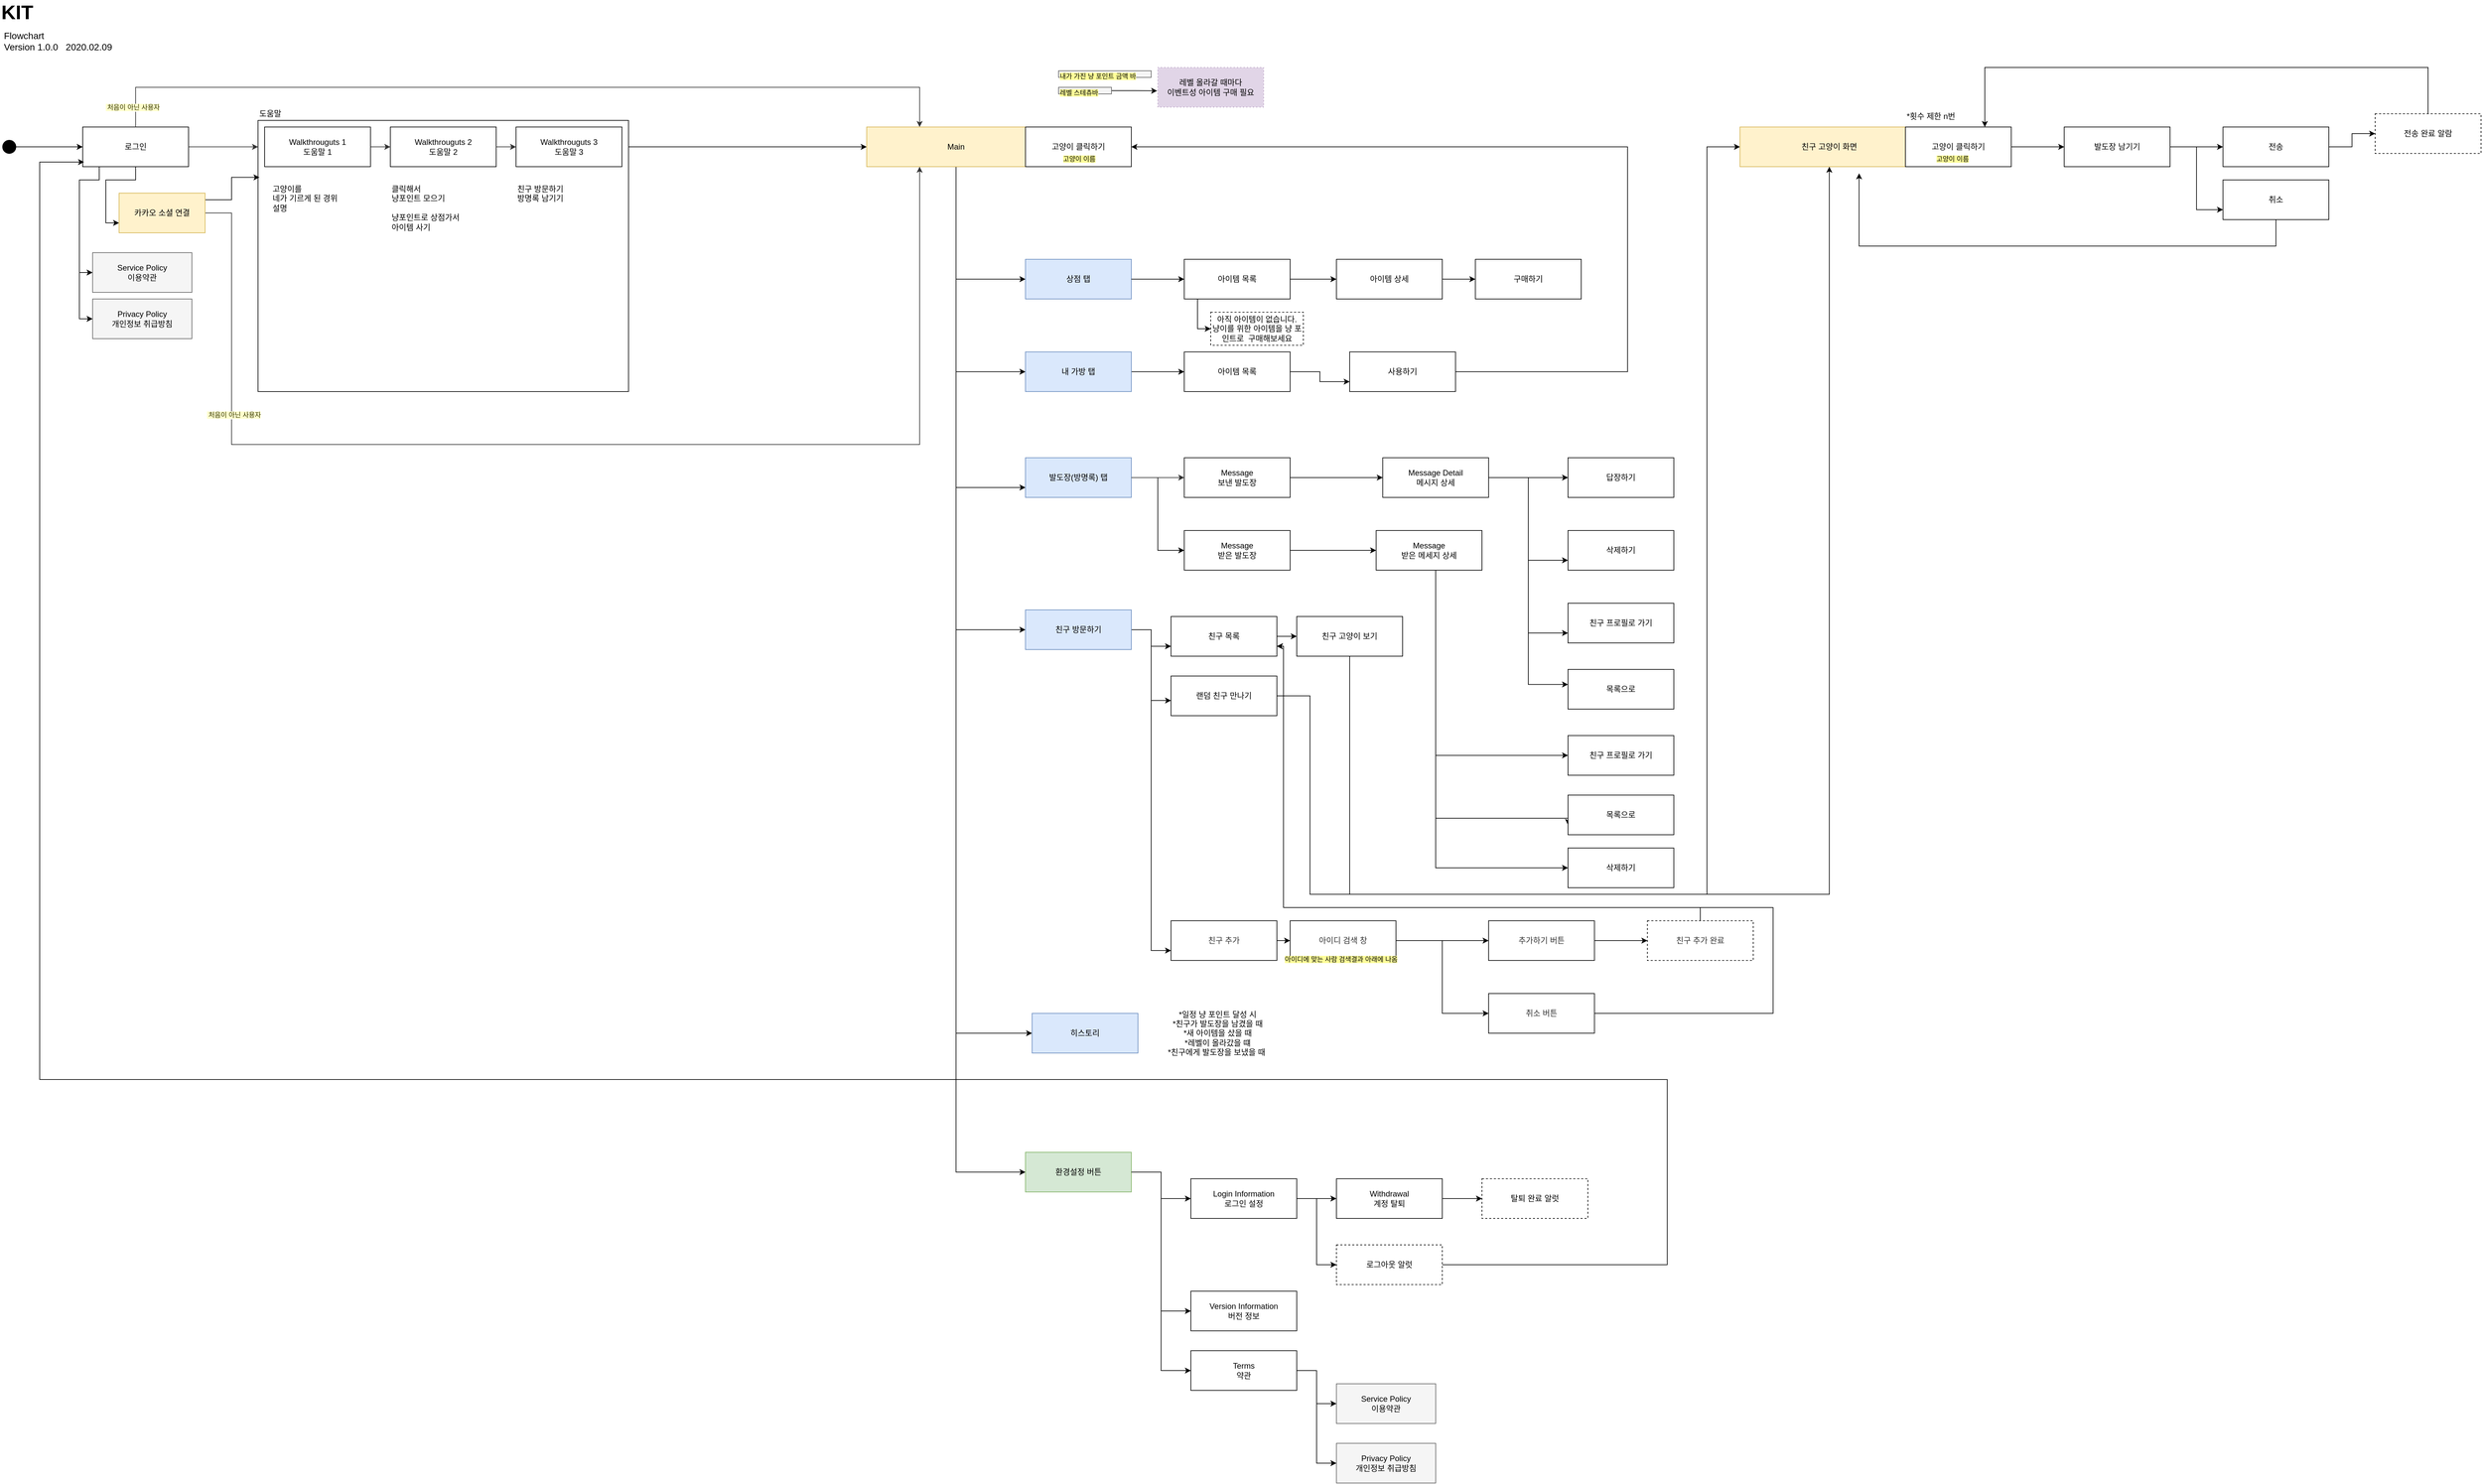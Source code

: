 <mxfile version="12.6.6" type="github"><diagram id="SXzkOs5gYMqnP37Oq58v" name="Page-1"><mxGraphModel dx="1148" dy="740" grid="1" gridSize="10" guides="1" tooltips="1" connect="1" arrows="1" fold="1" page="1" pageScale="1" pageWidth="850" pageHeight="1100" math="0" shadow="0"><root><mxCell id="0"/><mxCell id="1" parent="0"/><mxCell id="44qYZ2oKz9hxCVB-90sh-2" value="&lt;font style=&quot;font-size: 14px&quot;&gt;Flowchart&lt;/font&gt;&lt;div&gt;&lt;font style=&quot;font-size: 14px&quot;&gt;Version 1.0.0 &amp;nbsp;&amp;nbsp;&lt;/font&gt;&lt;span style=&quot;font-size: 14px&quot;&gt;2020.02.09&lt;/span&gt;&lt;/div&gt;" style="text;html=1;strokeColor=none;fillColor=none;align=left;verticalAlign=middle;whiteSpace=wrap;fontSize=12;" parent="1" vertex="1"><mxGeometry x="34" y="60" width="260" height="60" as="geometry"/></mxCell><mxCell id="44qYZ2oKz9hxCVB-90sh-3" value="&lt;div style=&quot;&quot;&gt;&lt;span style=&quot;font-size: 30px&quot;&gt;KIT&lt;/span&gt;&lt;/div&gt;" style="text;html=1;strokeColor=none;fillColor=none;align=left;verticalAlign=middle;whiteSpace=wrap;fontSize=12;fontStyle=1" parent="1" vertex="1"><mxGeometry x="30" y="36" width="250" height="20" as="geometry"/></mxCell><mxCell id="44qYZ2oKz9hxCVB-90sh-20" value="" style="ellipse;whiteSpace=wrap;html=1;fillColor=#000000;fontSize=12;align=center;" parent="1" vertex="1"><mxGeometry x="34" y="240" width="20" height="20" as="geometry"/></mxCell><mxCell id="44qYZ2oKz9hxCVB-90sh-21" style="edgeStyle=orthogonalEdgeStyle;rounded=0;html=1;exitX=1;exitY=0.5;entryX=0;entryY=0.5;startArrow=none;startFill=0;endArrow=classic;endFill=1;jettySize=auto;orthogonalLoop=1;fontColor=#F7F7F7;" parent="1" source="44qYZ2oKz9hxCVB-90sh-20" target="44qYZ2oKz9hxCVB-90sh-22" edge="1"><mxGeometry relative="1" as="geometry"><mxPoint x="140" y="250" as="targetPoint"/></mxGeometry></mxCell><mxCell id="44qYZ2oKz9hxCVB-90sh-167" style="edgeStyle=orthogonalEdgeStyle;rounded=0;orthogonalLoop=1;jettySize=auto;html=1;entryX=0;entryY=0.75;entryDx=0;entryDy=0;" parent="1" source="44qYZ2oKz9hxCVB-90sh-22" target="44qYZ2oKz9hxCVB-90sh-166" edge="1"><mxGeometry relative="1" as="geometry"><Array as="points"><mxPoint x="235" y="300"/><mxPoint x="190" y="300"/></Array></mxGeometry></mxCell><mxCell id="44qYZ2oKz9hxCVB-90sh-168" style="edgeStyle=orthogonalEdgeStyle;rounded=0;orthogonalLoop=1;jettySize=auto;html=1;entryX=0;entryY=0.5;entryDx=0;entryDy=0;" parent="1" source="44qYZ2oKz9hxCVB-90sh-22" target="44qYZ2oKz9hxCVB-90sh-164" edge="1"><mxGeometry relative="1" as="geometry"><Array as="points"><mxPoint x="180" y="300"/><mxPoint x="150" y="300"/><mxPoint x="150" y="440"/></Array></mxGeometry></mxCell><mxCell id="44qYZ2oKz9hxCVB-90sh-169" style="edgeStyle=orthogonalEdgeStyle;rounded=0;orthogonalLoop=1;jettySize=auto;html=1;entryX=0;entryY=0.5;entryDx=0;entryDy=0;" parent="1" source="44qYZ2oKz9hxCVB-90sh-22" target="44qYZ2oKz9hxCVB-90sh-165" edge="1"><mxGeometry relative="1" as="geometry"><Array as="points"><mxPoint x="180" y="300"/><mxPoint x="150" y="300"/><mxPoint x="150" y="510"/></Array></mxGeometry></mxCell><mxCell id="44qYZ2oKz9hxCVB-90sh-22" value="&lt;font color=&quot;#000000&quot;&gt;로그인&lt;/font&gt;" style="rounded=0;whiteSpace=wrap;html=1;shadow=0;strokeColor=#000000;strokeWidth=1;fillColor=#ffffff;fontColor=#F7F7F7;align=center;" parent="1" vertex="1"><mxGeometry x="155" y="220" width="160" height="60" as="geometry"/></mxCell><mxCell id="44qYZ2oKz9hxCVB-90sh-23" value="&lt;font color=&quot;#000000&quot;&gt;도움말&lt;/font&gt;" style="text;html=1;resizable=0;points=[];autosize=1;align=left;verticalAlign=top;spacingTop=-4;fontColor=#F7F7F7;" parent="1" vertex="1"><mxGeometry x="420" y="190" width="50" height="20" as="geometry"/></mxCell><mxCell id="44qYZ2oKz9hxCVB-90sh-24" style="edgeStyle=orthogonalEdgeStyle;rounded=0;jumpStyle=arc;html=1;exitX=1;exitY=0.5;entryX=0;entryY=0.5;startArrow=none;startFill=0;endArrow=classic;endFill=1;jettySize=auto;orthogonalLoop=1;strokeColor=#333333;fontColor=#F7F7F7;" parent="1" source="44qYZ2oKz9hxCVB-90sh-22" edge="1"><mxGeometry relative="1" as="geometry"><mxPoint x="420" y="250" as="targetPoint"/></mxGeometry></mxCell><mxCell id="44qYZ2oKz9hxCVB-90sh-32" style="edgeStyle=orthogonalEdgeStyle;rounded=0;jumpStyle=arc;html=1;exitX=0.5;exitY=0;entryX=0.5;entryY=0;startArrow=none;startFill=0;endArrow=classic;endFill=1;jettySize=auto;orthogonalLoop=1;strokeColor=#333333;fontColor=#F7F7F7;" parent="1" source="44qYZ2oKz9hxCVB-90sh-22" edge="1"><mxGeometry relative="1" as="geometry"><Array as="points"><mxPoint x="235" y="160"/><mxPoint x="1420" y="160"/></Array><mxPoint x="1420" y="220" as="targetPoint"/></mxGeometry></mxCell><mxCell id="44qYZ2oKz9hxCVB-90sh-33" value="&lt;font style=&quot;background-color: rgb(255 , 255 , 204) ; font-size: 10px&quot; color=&quot;#333300&quot;&gt;&amp;nbsp;처음이 아닌 사용자&lt;/font&gt;" style="text;html=1;resizable=0;points=[];align=center;verticalAlign=middle;labelBackgroundColor=#ffffff;fontColor=#F7F7F7;fontSize=10;" parent="44qYZ2oKz9hxCVB-90sh-32" vertex="1" connectable="0"><mxGeometry x="-0.932" y="-2" relative="1" as="geometry"><mxPoint x="-7" y="14.29" as="offset"/></mxGeometry></mxCell><mxCell id="44qYZ2oKz9hxCVB-90sh-176" style="edgeStyle=orthogonalEdgeStyle;rounded=0;orthogonalLoop=1;jettySize=auto;html=1;" parent="1" source="44qYZ2oKz9hxCVB-90sh-36" target="44qYZ2oKz9hxCVB-90sh-43" edge="1"><mxGeometry relative="1" as="geometry"><Array as="points"><mxPoint x="1070" y="250"/><mxPoint x="1070" y="250"/></Array></mxGeometry></mxCell><mxCell id="44qYZ2oKz9hxCVB-90sh-36" value="" style="rounded=0;whiteSpace=wrap;html=1;shadow=0;strokeColor=#000000;strokeWidth=1;fillColor=#ffffff;fontColor=#F7F7F7;align=center;" parent="1" vertex="1"><mxGeometry x="420" y="210" width="560" height="410" as="geometry"/></mxCell><mxCell id="44qYZ2oKz9hxCVB-90sh-37" value="&lt;font color=&quot;#000000&quot;&gt;Walkthrouguts 1&lt;/font&gt;&lt;div&gt;&lt;font color=&quot;#000000&quot;&gt;도움말 1&lt;/font&gt;&lt;/div&gt;" style="rounded=0;whiteSpace=wrap;html=1;shadow=0;strokeColor=#000000;strokeWidth=1;fillColor=#ffffff;fontColor=#F7F7F7;align=center;" parent="1" vertex="1"><mxGeometry x="430" y="220" width="160" height="60" as="geometry"/></mxCell><mxCell id="44qYZ2oKz9hxCVB-90sh-38" value="&lt;font color=&quot;#000000&quot;&gt;Walkthrouguts 2&lt;/font&gt;&lt;div&gt;&lt;font color=&quot;#000000&quot;&gt;도움말 2&lt;/font&gt;&lt;/div&gt;" style="rounded=0;whiteSpace=wrap;html=1;shadow=0;strokeColor=#000000;strokeWidth=1;fillColor=#ffffff;fontColor=#F7F7F7;align=center;" parent="1" vertex="1"><mxGeometry x="620" y="220" width="160" height="60" as="geometry"/></mxCell><mxCell id="44qYZ2oKz9hxCVB-90sh-39" style="edgeStyle=orthogonalEdgeStyle;rounded=0;jumpStyle=arc;html=1;exitX=1;exitY=0.5;entryX=0;entryY=0.5;startArrow=none;startFill=0;endArrow=classic;endFill=1;jettySize=auto;orthogonalLoop=1;strokeColor=#333333;fontColor=#F7F7F7;" parent="1" source="44qYZ2oKz9hxCVB-90sh-37" target="44qYZ2oKz9hxCVB-90sh-38" edge="1"><mxGeometry relative="1" as="geometry"/></mxCell><mxCell id="44qYZ2oKz9hxCVB-90sh-40" value="&lt;font color=&quot;#000000&quot;&gt;Walkthrouguts 3&lt;/font&gt;&lt;div&gt;&lt;font color=&quot;#000000&quot;&gt;도움말 3&lt;/font&gt;&lt;/div&gt;" style="rounded=0;whiteSpace=wrap;html=1;shadow=0;strokeColor=#000000;strokeWidth=1;fillColor=#ffffff;fontColor=#F7F7F7;align=center;" parent="1" vertex="1"><mxGeometry x="810" y="220" width="160" height="60" as="geometry"/></mxCell><mxCell id="44qYZ2oKz9hxCVB-90sh-41" style="edgeStyle=orthogonalEdgeStyle;rounded=0;jumpStyle=arc;html=1;exitX=1;exitY=0.5;entryX=0;entryY=0.5;startArrow=none;startFill=0;endArrow=classic;endFill=1;jettySize=auto;orthogonalLoop=1;strokeColor=#333333;fontColor=#F7F7F7;" parent="1" source="44qYZ2oKz9hxCVB-90sh-38" target="44qYZ2oKz9hxCVB-90sh-40" edge="1"><mxGeometry relative="1" as="geometry"/></mxCell><mxCell id="44qYZ2oKz9hxCVB-90sh-42" style="edgeStyle=orthogonalEdgeStyle;rounded=0;jumpStyle=arc;html=1;exitX=1;exitY=0.5;entryX=0.5;entryY=1;startArrow=none;startFill=0;endArrow=classic;endFill=1;jettySize=auto;orthogonalLoop=1;strokeColor=#333333;fontSize=10;fontColor=#F7F7F7;exitDx=0;exitDy=0;" parent="1" source="44qYZ2oKz9hxCVB-90sh-166" edge="1"><mxGeometry relative="1" as="geometry"><mxPoint x="1420" y="280" as="targetPoint"/><mxPoint x="1230" y="340" as="sourcePoint"/><Array as="points"><mxPoint x="380" y="350"/><mxPoint x="380" y="700"/><mxPoint x="1420" y="700"/></Array></mxGeometry></mxCell><mxCell id="44qYZ2oKz9hxCVB-90sh-115" style="edgeStyle=orthogonalEdgeStyle;rounded=0;orthogonalLoop=1;jettySize=auto;html=1;entryX=0;entryY=0.5;entryDx=0;entryDy=0;" parent="1" source="44qYZ2oKz9hxCVB-90sh-43" target="44qYZ2oKz9hxCVB-90sh-63" edge="1"><mxGeometry relative="1" as="geometry"/></mxCell><mxCell id="44qYZ2oKz9hxCVB-90sh-116" style="edgeStyle=orthogonalEdgeStyle;rounded=0;orthogonalLoop=1;jettySize=auto;html=1;entryX=0;entryY=0.75;entryDx=0;entryDy=0;" parent="1" source="44qYZ2oKz9hxCVB-90sh-43" target="44qYZ2oKz9hxCVB-90sh-48" edge="1"><mxGeometry relative="1" as="geometry"/></mxCell><mxCell id="44qYZ2oKz9hxCVB-90sh-117" style="edgeStyle=orthogonalEdgeStyle;rounded=0;orthogonalLoop=1;jettySize=auto;html=1;entryX=0;entryY=0.5;entryDx=0;entryDy=0;" parent="1" source="44qYZ2oKz9hxCVB-90sh-43" target="44qYZ2oKz9hxCVB-90sh-54" edge="1"><mxGeometry relative="1" as="geometry"/></mxCell><mxCell id="44qYZ2oKz9hxCVB-90sh-155" style="edgeStyle=orthogonalEdgeStyle;rounded=0;orthogonalLoop=1;jettySize=auto;html=1;entryX=0;entryY=0.5;entryDx=0;entryDy=0;" parent="1" source="44qYZ2oKz9hxCVB-90sh-43" target="44qYZ2oKz9hxCVB-90sh-154" edge="1"><mxGeometry relative="1" as="geometry"/></mxCell><mxCell id="44qYZ2oKz9hxCVB-90sh-178" style="edgeStyle=orthogonalEdgeStyle;rounded=0;orthogonalLoop=1;jettySize=auto;html=1;entryX=0;entryY=0.5;entryDx=0;entryDy=0;" parent="1" source="44qYZ2oKz9hxCVB-90sh-43" target="44qYZ2oKz9hxCVB-90sh-177" edge="1"><mxGeometry relative="1" as="geometry"/></mxCell><mxCell id="bkA5Kf3HzJbWhpjNus-c-9" style="edgeStyle=orthogonalEdgeStyle;rounded=0;orthogonalLoop=1;jettySize=auto;html=1;entryX=0;entryY=0.5;entryDx=0;entryDy=0;" parent="1" source="44qYZ2oKz9hxCVB-90sh-43" target="bkA5Kf3HzJbWhpjNus-c-8" edge="1"><mxGeometry relative="1" as="geometry"/></mxCell><mxCell id="44qYZ2oKz9hxCVB-90sh-43" value="&lt;font color=&quot;#000000&quot;&gt;Main&lt;/font&gt;" style="rounded=0;whiteSpace=wrap;html=1;shadow=0;strokeColor=#d6b656;strokeWidth=1;fillColor=#fff2cc;fontColor=#F7F7F7;align=center;" parent="1" vertex="1"><mxGeometry x="1340" y="220" width="270" height="60" as="geometry"/></mxCell><mxCell id="44qYZ2oKz9hxCVB-90sh-45" value="&lt;font color=&quot;#000000&quot;&gt;고양이 클릭하기&lt;/font&gt;" style="rounded=0;whiteSpace=wrap;html=1;shadow=0;strokeWidth=1;align=center;" parent="1" vertex="1"><mxGeometry x="1580" y="220" width="160" height="60" as="geometry"/></mxCell><mxCell id="44qYZ2oKz9hxCVB-90sh-131" style="edgeStyle=orthogonalEdgeStyle;rounded=0;orthogonalLoop=1;jettySize=auto;html=1;entryX=0;entryY=0.5;entryDx=0;entryDy=0;" parent="1" source="44qYZ2oKz9hxCVB-90sh-48" target="44qYZ2oKz9hxCVB-90sh-130" edge="1"><mxGeometry relative="1" as="geometry"/></mxCell><mxCell id="44qYZ2oKz9hxCVB-90sh-48" value="&lt;span style=&quot;color: rgb(0 , 0 , 0)&quot;&gt;발도장(&lt;/span&gt;&lt;font color=&quot;#000000&quot;&gt;방명록) 탭&lt;/font&gt;" style="rounded=0;whiteSpace=wrap;html=1;shadow=0;strokeColor=#6c8ebf;strokeWidth=1;fillColor=#dae8fc;fontColor=#F7F7F7;align=center;" parent="1" vertex="1"><mxGeometry x="1580" y="720" width="160" height="60" as="geometry"/></mxCell><mxCell id="44qYZ2oKz9hxCVB-90sh-49" value="&lt;font color=&quot;#000000&quot;&gt;Message&lt;br&gt;보낸 발도장&lt;br&gt;&lt;/font&gt;" style="rounded=0;whiteSpace=wrap;html=1;shadow=0;strokeColor=#000000;strokeWidth=1;fillColor=#ffffff;fontColor=#F7F7F7;align=center;" parent="1" vertex="1"><mxGeometry x="1820" y="720" width="160" height="60" as="geometry"/></mxCell><mxCell id="44qYZ2oKz9hxCVB-90sh-50" value="" style="edgeStyle=orthogonalEdgeStyle;rounded=0;jumpStyle=arc;html=1;startArrow=none;startFill=0;endArrow=classic;endFill=1;jettySize=auto;orthogonalLoop=1;strokeColor=#000000;fontSize=10;fontColor=#FFFFFF;" parent="1" source="44qYZ2oKz9hxCVB-90sh-49" target="44qYZ2oKz9hxCVB-90sh-53" edge="1"><mxGeometry relative="1" as="geometry"/></mxCell><mxCell id="44qYZ2oKz9hxCVB-90sh-52" style="edgeStyle=orthogonalEdgeStyle;rounded=0;jumpStyle=arc;html=1;exitX=1;exitY=0.5;startArrow=none;startFill=0;endArrow=classic;endFill=1;jettySize=auto;orthogonalLoop=1;strokeColor=#333333;fontSize=10;fontColor=#F7F7F7;" parent="1" source="44qYZ2oKz9hxCVB-90sh-48" target="44qYZ2oKz9hxCVB-90sh-49" edge="1"><mxGeometry relative="1" as="geometry"/></mxCell><mxCell id="44qYZ2oKz9hxCVB-90sh-135" style="edgeStyle=orthogonalEdgeStyle;rounded=0;orthogonalLoop=1;jettySize=auto;html=1;entryX=0;entryY=0.38;entryDx=0;entryDy=0;entryPerimeter=0;" parent="1" source="44qYZ2oKz9hxCVB-90sh-53" target="44qYZ2oKz9hxCVB-90sh-84" edge="1"><mxGeometry relative="1" as="geometry"/></mxCell><mxCell id="44qYZ2oKz9hxCVB-90sh-136" style="edgeStyle=orthogonalEdgeStyle;rounded=0;orthogonalLoop=1;jettySize=auto;html=1;entryX=0;entryY=0.75;entryDx=0;entryDy=0;" parent="1" source="44qYZ2oKz9hxCVB-90sh-53" target="44qYZ2oKz9hxCVB-90sh-78" edge="1"><mxGeometry relative="1" as="geometry"/></mxCell><mxCell id="44qYZ2oKz9hxCVB-90sh-137" style="edgeStyle=orthogonalEdgeStyle;rounded=0;orthogonalLoop=1;jettySize=auto;html=1;entryX=0;entryY=0.75;entryDx=0;entryDy=0;" parent="1" source="44qYZ2oKz9hxCVB-90sh-53" target="44qYZ2oKz9hxCVB-90sh-81" edge="1"><mxGeometry relative="1" as="geometry"/></mxCell><mxCell id="44qYZ2oKz9hxCVB-90sh-53" value="&lt;font color=&quot;#000000&quot;&gt;Message Detail&lt;/font&gt;&lt;div&gt;&lt;font color=&quot;#000000&quot;&gt;메시지 상세&lt;/font&gt;&lt;/div&gt;" style="rounded=0;whiteSpace=wrap;html=1;shadow=0;strokeColor=#000000;strokeWidth=1;fillColor=#ffffff;fontColor=#F7F7F7;align=center;" parent="1" vertex="1"><mxGeometry x="2120" y="720" width="160" height="60" as="geometry"/></mxCell><mxCell id="44qYZ2oKz9hxCVB-90sh-54" value="&lt;font color=&quot;#000000&quot;&gt;환경설정 버튼&lt;/font&gt;" style="rounded=0;whiteSpace=wrap;html=1;shadow=0;strokeColor=#82b366;strokeWidth=1;fillColor=#d5e8d4;align=center;" parent="1" vertex="1"><mxGeometry x="1580" y="1770" width="160" height="60" as="geometry"/></mxCell><mxCell id="44qYZ2oKz9hxCVB-90sh-60" value="&lt;font color=&quot;#000000&quot;&gt;&lt;span style=&quot;background-color: rgb(255 , 255 , 153)&quot;&gt;내가 가진 냥 포인트 금액 바&lt;/span&gt;&lt;/font&gt;" style="text;html=1;resizable=0;points=[];autosize=1;align=left;verticalAlign=top;spacingTop=-4;fontSize=10;fillColor=#f5f5f5;strokeColor=#666666;fontColor=#333333;" parent="1" vertex="1"><mxGeometry x="1630" y="135" width="140" height="10" as="geometry"/></mxCell><mxCell id="44qYZ2oKz9hxCVB-90sh-63" value="&lt;font color=&quot;#000000&quot;&gt;상점 탭&lt;/font&gt;" style="rounded=0;whiteSpace=wrap;html=1;shadow=0;strokeColor=#6c8ebf;strokeWidth=1;fillColor=#dae8fc;fontColor=#F7F7F7;align=center;" parent="1" vertex="1"><mxGeometry x="1580" y="420" width="160" height="60" as="geometry"/></mxCell><mxCell id="44qYZ2oKz9hxCVB-90sh-64" value="&lt;font color=&quot;#000000&quot;&gt;아이템 목록&lt;/font&gt;" style="rounded=0;whiteSpace=wrap;html=1;shadow=0;strokeColor=#000000;strokeWidth=1;fillColor=#ffffff;fontColor=#F7F7F7;align=center;" parent="1" vertex="1"><mxGeometry x="1820" y="420" width="160" height="60" as="geometry"/></mxCell><mxCell id="44qYZ2oKz9hxCVB-90sh-65" style="edgeStyle=orthogonalEdgeStyle;rounded=0;jumpStyle=arc;html=1;exitX=1;exitY=0.5;entryX=0;entryY=0.5;startArrow=none;startFill=0;endArrow=classic;endFill=1;jettySize=auto;orthogonalLoop=1;strokeColor=#000000;fontSize=10;fontColor=#FFFFFF;" parent="1" source="44qYZ2oKz9hxCVB-90sh-63" target="44qYZ2oKz9hxCVB-90sh-64" edge="1"><mxGeometry relative="1" as="geometry"/></mxCell><mxCell id="44qYZ2oKz9hxCVB-90sh-66" value="&lt;font color=&quot;#000000&quot;&gt;아직 아이템이 없습니다.&lt;br&gt;냥이를 위한 아이템을 냥 포인트로&amp;nbsp; 구매해보세요&lt;br&gt;&lt;/font&gt;" style="rounded=0;whiteSpace=wrap;html=1;shadow=0;strokeColor=#000000;strokeWidth=1;fillColor=#ffffff;fontColor=#F7F7F7;align=center;dashed=1;" parent="1" vertex="1"><mxGeometry x="1860" y="500" width="140" height="50" as="geometry"/></mxCell><mxCell id="44qYZ2oKz9hxCVB-90sh-67" style="edgeStyle=orthogonalEdgeStyle;rounded=0;jumpStyle=arc;html=1;entryX=0;entryY=0.5;startArrow=none;startFill=0;endArrow=classic;endFill=1;jettySize=auto;orthogonalLoop=1;strokeColor=#000000;fontSize=10;fontColor=#FFFFFF;" parent="1" target="44qYZ2oKz9hxCVB-90sh-66" edge="1"><mxGeometry relative="1" as="geometry"><mxPoint x="1840" y="480" as="sourcePoint"/><Array as="points"><mxPoint x="1840" y="480"/><mxPoint x="1840" y="525"/></Array></mxGeometry></mxCell><mxCell id="44qYZ2oKz9hxCVB-90sh-149" style="edgeStyle=orthogonalEdgeStyle;rounded=0;orthogonalLoop=1;jettySize=auto;html=1;entryX=0;entryY=0.5;entryDx=0;entryDy=0;" parent="1" source="44qYZ2oKz9hxCVB-90sh-70" target="44qYZ2oKz9hxCVB-90sh-148" edge="1"><mxGeometry relative="1" as="geometry"/></mxCell><mxCell id="44qYZ2oKz9hxCVB-90sh-70" value="&lt;font color=&quot;#000000&quot;&gt;아이템 상세&lt;/font&gt;" style="rounded=0;whiteSpace=wrap;html=1;shadow=0;strokeColor=#000000;strokeWidth=1;fillColor=#ffffff;fontColor=#F7F7F7;align=center;" parent="1" vertex="1"><mxGeometry x="2050" y="420" width="160" height="60" as="geometry"/></mxCell><mxCell id="44qYZ2oKz9hxCVB-90sh-71" style="edgeStyle=orthogonalEdgeStyle;rounded=0;jumpStyle=arc;html=1;exitX=1;exitY=0.5;entryX=0;entryY=0.5;startArrow=none;startFill=0;endArrow=classic;endFill=1;jettySize=auto;orthogonalLoop=1;strokeColor=#000000;fontSize=10;fontColor=#FFFFFF;" parent="1" source="44qYZ2oKz9hxCVB-90sh-64" target="44qYZ2oKz9hxCVB-90sh-70" edge="1"><mxGeometry relative="1" as="geometry"/></mxCell><mxCell id="44qYZ2oKz9hxCVB-90sh-74" value="&lt;font color=&quot;#000000&quot;&gt;답장하기&lt;/font&gt;" style="rounded=0;whiteSpace=wrap;html=1;shadow=0;strokeColor=#000000;strokeWidth=1;fillColor=#ffffff;fontColor=#F7F7F7;align=center;" parent="1" vertex="1"><mxGeometry x="2400" y="720" width="160" height="60" as="geometry"/></mxCell><mxCell id="44qYZ2oKz9hxCVB-90sh-75" style="edgeStyle=orthogonalEdgeStyle;rounded=0;jumpStyle=arc;html=1;exitX=1;exitY=0.5;entryX=0;entryY=0.5;startArrow=none;startFill=0;endArrow=classic;endFill=1;jettySize=auto;orthogonalLoop=1;strokeColor=#000000;fontSize=10;fontColor=#FFFFFF;" parent="1" source="44qYZ2oKz9hxCVB-90sh-53" target="44qYZ2oKz9hxCVB-90sh-74" edge="1"><mxGeometry relative="1" as="geometry"/></mxCell><mxCell id="44qYZ2oKz9hxCVB-90sh-78" value="&lt;font color=&quot;#000000&quot;&gt;삭제하기&lt;/font&gt;" style="rounded=0;whiteSpace=wrap;html=1;shadow=0;strokeColor=#000000;strokeWidth=1;fillColor=#ffffff;fontColor=#F7F7F7;align=center;" parent="1" vertex="1"><mxGeometry x="2400" y="830" width="160" height="60" as="geometry"/></mxCell><mxCell id="44qYZ2oKz9hxCVB-90sh-81" value="&lt;font color=&quot;#000000&quot;&gt;친구 프로필로 가기&lt;/font&gt;" style="rounded=0;whiteSpace=wrap;html=1;shadow=0;strokeColor=#000000;strokeWidth=1;fillColor=#ffffff;fontColor=#F7F7F7;align=center;" parent="1" vertex="1"><mxGeometry x="2400" y="940" width="160" height="60" as="geometry"/></mxCell><mxCell id="44qYZ2oKz9hxCVB-90sh-84" value="&lt;font color=&quot;#000000&quot;&gt;목록으로&lt;/font&gt;" style="rounded=0;whiteSpace=wrap;html=1;shadow=0;strokeColor=#000000;strokeWidth=1;fillColor=#ffffff;fontColor=#F7F7F7;align=center;" parent="1" vertex="1"><mxGeometry x="2400" y="1040" width="160" height="60" as="geometry"/></mxCell><mxCell id="44qYZ2oKz9hxCVB-90sh-91" value="&lt;font color=&quot;#000000&quot;&gt;Login Information&lt;br&gt;로그인 설정&lt;/font&gt;&lt;br&gt;" style="rounded=0;whiteSpace=wrap;html=1;shadow=0;strokeColor=#000000;strokeWidth=1;fillColor=#ffffff;fontColor=#F7F7F7;align=center;" parent="1" vertex="1"><mxGeometry x="1830" y="1810" width="160" height="60" as="geometry"/></mxCell><mxCell id="44qYZ2oKz9hxCVB-90sh-92" style="edgeStyle=orthogonalEdgeStyle;rounded=0;jumpStyle=arc;html=1;exitX=1;exitY=0.5;entryX=0;entryY=0.5;startArrow=none;startFill=0;endArrow=classic;endFill=1;jettySize=auto;orthogonalLoop=1;strokeColor=#000000;fontSize=10;fontColor=#FFFFFF;" parent="1" source="44qYZ2oKz9hxCVB-90sh-54" target="44qYZ2oKz9hxCVB-90sh-91" edge="1"><mxGeometry relative="1" as="geometry"/></mxCell><mxCell id="44qYZ2oKz9hxCVB-90sh-93" value="&lt;font color=&quot;#000000&quot;&gt;Withdrawal&lt;br&gt;계정 탈퇴&lt;/font&gt;&lt;br&gt;" style="rounded=0;whiteSpace=wrap;html=1;shadow=0;strokeColor=#000000;strokeWidth=1;fillColor=#ffffff;fontColor=#F7F7F7;align=center;" parent="1" vertex="1"><mxGeometry x="2050" y="1810" width="160" height="60" as="geometry"/></mxCell><mxCell id="44qYZ2oKz9hxCVB-90sh-94" value="" style="edgeStyle=orthogonalEdgeStyle;rounded=0;jumpStyle=arc;html=1;startArrow=none;startFill=0;endArrow=classic;endFill=1;jettySize=auto;orthogonalLoop=1;strokeColor=#000000;fontSize=10;fontColor=#FFFFFF;" parent="1" source="44qYZ2oKz9hxCVB-90sh-93" target="44qYZ2oKz9hxCVB-90sh-96" edge="1"><mxGeometry relative="1" as="geometry"/></mxCell><mxCell id="44qYZ2oKz9hxCVB-90sh-95" style="edgeStyle=orthogonalEdgeStyle;rounded=0;jumpStyle=arc;html=1;exitX=1;exitY=0.5;entryX=0;entryY=0.5;startArrow=none;startFill=0;endArrow=classic;endFill=1;jettySize=auto;orthogonalLoop=1;strokeColor=#000000;fontSize=10;fontColor=#FFFFFF;" parent="1" source="44qYZ2oKz9hxCVB-90sh-91" target="44qYZ2oKz9hxCVB-90sh-93" edge="1"><mxGeometry relative="1" as="geometry"/></mxCell><mxCell id="44qYZ2oKz9hxCVB-90sh-96" value="&lt;font color=&quot;#000000&quot;&gt;탈퇴 완료 알럿&lt;/font&gt;&lt;br&gt;" style="rounded=0;whiteSpace=wrap;html=1;shadow=0;strokeColor=#000000;strokeWidth=1;fillColor=#ffffff;fontColor=#F7F7F7;align=center;dashed=1;" parent="1" vertex="1"><mxGeometry x="2270" y="1810" width="160" height="60" as="geometry"/></mxCell><mxCell id="44qYZ2oKz9hxCVB-90sh-119" style="edgeStyle=orthogonalEdgeStyle;rounded=0;orthogonalLoop=1;jettySize=auto;html=1;entryX=0.013;entryY=0.883;entryDx=0;entryDy=0;entryPerimeter=0;" parent="1" source="44qYZ2oKz9hxCVB-90sh-97" target="44qYZ2oKz9hxCVB-90sh-22" edge="1"><mxGeometry relative="1" as="geometry"><Array as="points"><mxPoint x="2550" y="1940"/><mxPoint x="2550" y="1660"/><mxPoint x="90" y="1660"/><mxPoint x="90" y="273"/></Array></mxGeometry></mxCell><mxCell id="44qYZ2oKz9hxCVB-90sh-97" value="&lt;font color=&quot;#000000&quot;&gt;로그아웃 알럿&lt;/font&gt;&lt;br&gt;" style="rounded=0;whiteSpace=wrap;html=1;shadow=0;strokeColor=#000000;strokeWidth=1;fillColor=#ffffff;fontColor=#F7F7F7;align=center;dashed=1;" parent="1" vertex="1"><mxGeometry x="2050" y="1910" width="160" height="60" as="geometry"/></mxCell><mxCell id="44qYZ2oKz9hxCVB-90sh-98" style="edgeStyle=orthogonalEdgeStyle;rounded=0;jumpStyle=arc;html=1;exitX=1;exitY=0.5;entryX=0;entryY=0.5;startArrow=none;startFill=0;endArrow=classic;endFill=1;jettySize=auto;orthogonalLoop=1;strokeColor=#000000;fontSize=10;fontColor=#FFFFFF;" parent="1" source="44qYZ2oKz9hxCVB-90sh-91" target="44qYZ2oKz9hxCVB-90sh-97" edge="1"><mxGeometry relative="1" as="geometry"/></mxCell><mxCell id="44qYZ2oKz9hxCVB-90sh-103" value="&lt;font color=&quot;#000000&quot;&gt;Version Information&lt;br&gt;버전 정보&lt;br&gt;&lt;/font&gt;" style="rounded=0;whiteSpace=wrap;html=1;shadow=0;strokeColor=#000000;strokeWidth=1;fillColor=#ffffff;fontColor=#F7F7F7;align=center;" parent="1" vertex="1"><mxGeometry x="1830" y="1980" width="160" height="60" as="geometry"/></mxCell><mxCell id="44qYZ2oKz9hxCVB-90sh-104" value="&lt;font color=&quot;#000000&quot;&gt;Terms&lt;br&gt;약관&lt;br&gt;&lt;/font&gt;" style="rounded=0;whiteSpace=wrap;html=1;shadow=0;strokeColor=#000000;strokeWidth=1;fillColor=#ffffff;fontColor=#F7F7F7;align=center;" parent="1" vertex="1"><mxGeometry x="1830" y="2070" width="160" height="60" as="geometry"/></mxCell><mxCell id="44qYZ2oKz9hxCVB-90sh-105" value="&lt;font color=&quot;#000000&quot;&gt;Service Policy&lt;/font&gt;&lt;div&gt;&lt;font color=&quot;#000000&quot;&gt;이용약관&lt;/font&gt;&lt;/div&gt;" style="rounded=0;whiteSpace=wrap;html=1;shadow=0;strokeColor=#666666;strokeWidth=1;fillColor=#f5f5f5;fontColor=#F7F7F7;align=center;" parent="1" vertex="1"><mxGeometry x="2050" y="2120" width="150" height="60" as="geometry"/></mxCell><mxCell id="44qYZ2oKz9hxCVB-90sh-106" value="&lt;font color=&quot;#000000&quot;&gt;Privacy Policy&lt;/font&gt;&lt;div&gt;&lt;font color=&quot;#000000&quot;&gt;개인정보 취급방침&lt;/font&gt;&lt;/div&gt;" style="rounded=0;whiteSpace=wrap;html=1;shadow=0;strokeColor=#666666;strokeWidth=1;fillColor=#f5f5f5;fontColor=#F7F7F7;align=center;" parent="1" vertex="1"><mxGeometry x="2050" y="2210" width="150" height="60" as="geometry"/></mxCell><mxCell id="44qYZ2oKz9hxCVB-90sh-107" style="edgeStyle=orthogonalEdgeStyle;rounded=0;jumpStyle=arc;html=1;exitX=1;exitY=0.5;entryX=0;entryY=0.5;startArrow=none;startFill=0;endArrow=classic;endFill=1;jettySize=auto;orthogonalLoop=1;strokeColor=#000000;fontSize=10;fontColor=#FFFFFF;" parent="1" source="44qYZ2oKz9hxCVB-90sh-104" target="44qYZ2oKz9hxCVB-90sh-105" edge="1"><mxGeometry relative="1" as="geometry"/></mxCell><mxCell id="44qYZ2oKz9hxCVB-90sh-108" style="edgeStyle=orthogonalEdgeStyle;rounded=0;jumpStyle=arc;html=1;exitX=1;exitY=0.5;entryX=0;entryY=0.5;startArrow=none;startFill=0;endArrow=classic;endFill=1;jettySize=auto;orthogonalLoop=1;strokeColor=#000000;fontSize=10;fontColor=#FFFFFF;" parent="1" source="44qYZ2oKz9hxCVB-90sh-104" target="44qYZ2oKz9hxCVB-90sh-106" edge="1"><mxGeometry relative="1" as="geometry"/></mxCell><mxCell id="44qYZ2oKz9hxCVB-90sh-111" style="edgeStyle=orthogonalEdgeStyle;rounded=0;jumpStyle=arc;html=1;exitX=1;exitY=0.5;entryX=0;entryY=0.5;startArrow=none;startFill=0;endArrow=classic;endFill=1;jettySize=auto;orthogonalLoop=1;strokeColor=#000000;fontSize=10;fontColor=#FFFFFF;" parent="1" source="44qYZ2oKz9hxCVB-90sh-54" target="44qYZ2oKz9hxCVB-90sh-103" edge="1"><mxGeometry relative="1" as="geometry"/></mxCell><mxCell id="44qYZ2oKz9hxCVB-90sh-112" style="edgeStyle=orthogonalEdgeStyle;rounded=0;jumpStyle=arc;html=1;exitX=1;exitY=0.5;entryX=0;entryY=0.5;startArrow=none;startFill=0;endArrow=classic;endFill=1;jettySize=auto;orthogonalLoop=1;strokeColor=#000000;fontSize=10;fontColor=#FFFFFF;" parent="1" source="44qYZ2oKz9hxCVB-90sh-54" target="44qYZ2oKz9hxCVB-90sh-104" edge="1"><mxGeometry relative="1" as="geometry"/></mxCell><mxCell id="44qYZ2oKz9hxCVB-90sh-153" style="edgeStyle=orthogonalEdgeStyle;rounded=0;orthogonalLoop=1;jettySize=auto;html=1;entryX=-0.006;entryY=0.589;entryDx=0;entryDy=0;entryPerimeter=0;" parent="1" source="44qYZ2oKz9hxCVB-90sh-127" target="44qYZ2oKz9hxCVB-90sh-152" edge="1"><mxGeometry relative="1" as="geometry"/></mxCell><mxCell id="44qYZ2oKz9hxCVB-90sh-127" value="&lt;font color=&quot;#000000&quot; style=&quot;background-color: rgb(255 , 255 , 153)&quot;&gt;레벨 스테츄바&lt;/font&gt;" style="text;html=1;resizable=0;points=[];autosize=1;align=left;verticalAlign=top;spacingTop=-4;fontSize=10;fillColor=#f5f5f5;strokeColor=#666666;fontColor=#333333;" parent="1" vertex="1"><mxGeometry x="1630" y="160" width="80" height="10" as="geometry"/></mxCell><mxCell id="44qYZ2oKz9hxCVB-90sh-129" value="&lt;font color=&quot;#000000&quot; style=&quot;background-color: rgb(255 , 255 , 153)&quot;&gt;고양이 이름&lt;/font&gt;" style="text;html=1;resizable=0;points=[];autosize=1;align=left;verticalAlign=top;spacingTop=-4;fontSize=10;fontColor=#FFFFFF;" parent="1" vertex="1"><mxGeometry x="1635" y="260" width="70" height="10" as="geometry"/></mxCell><mxCell id="44qYZ2oKz9hxCVB-90sh-134" style="edgeStyle=orthogonalEdgeStyle;rounded=0;orthogonalLoop=1;jettySize=auto;html=1;entryX=0;entryY=0.5;entryDx=0;entryDy=0;" parent="1" source="44qYZ2oKz9hxCVB-90sh-130" target="44qYZ2oKz9hxCVB-90sh-133" edge="1"><mxGeometry relative="1" as="geometry"/></mxCell><mxCell id="44qYZ2oKz9hxCVB-90sh-130" value="&lt;font color=&quot;#000000&quot;&gt;Message&lt;br&gt;받은&amp;nbsp;&lt;/font&gt;&lt;span style=&quot;color: rgb(0 , 0 , 0)&quot;&gt;발도장&lt;/span&gt;&lt;font color=&quot;#000000&quot;&gt;&lt;br&gt;&lt;/font&gt;" style="rounded=0;whiteSpace=wrap;html=1;shadow=0;strokeColor=#000000;strokeWidth=1;fillColor=#ffffff;fontColor=#F7F7F7;align=center;" parent="1" vertex="1"><mxGeometry x="1820" y="830" width="160" height="60" as="geometry"/></mxCell><mxCell id="44qYZ2oKz9hxCVB-90sh-144" style="edgeStyle=orthogonalEdgeStyle;rounded=0;orthogonalLoop=1;jettySize=auto;html=1;entryX=0;entryY=0.75;entryDx=0;entryDy=0;" parent="1" source="44qYZ2oKz9hxCVB-90sh-133" target="44qYZ2oKz9hxCVB-90sh-141" edge="1"><mxGeometry relative="1" as="geometry"><Array as="points"><mxPoint x="2200" y="1265"/></Array></mxGeometry></mxCell><mxCell id="44qYZ2oKz9hxCVB-90sh-146" style="edgeStyle=orthogonalEdgeStyle;rounded=0;orthogonalLoop=1;jettySize=auto;html=1;entryX=0;entryY=0.5;entryDx=0;entryDy=0;" parent="1" source="44qYZ2oKz9hxCVB-90sh-133" target="44qYZ2oKz9hxCVB-90sh-139" edge="1"><mxGeometry relative="1" as="geometry"><Array as="points"><mxPoint x="2200" y="1340"/></Array></mxGeometry></mxCell><mxCell id="44qYZ2oKz9hxCVB-90sh-147" style="edgeStyle=orthogonalEdgeStyle;rounded=0;orthogonalLoop=1;jettySize=auto;html=1;entryX=0;entryY=0.5;entryDx=0;entryDy=0;" parent="1" source="44qYZ2oKz9hxCVB-90sh-133" target="44qYZ2oKz9hxCVB-90sh-145" edge="1"><mxGeometry relative="1" as="geometry"><Array as="points"><mxPoint x="2200" y="1170"/></Array></mxGeometry></mxCell><mxCell id="44qYZ2oKz9hxCVB-90sh-133" value="&lt;font color=&quot;#000000&quot;&gt;Message&lt;br&gt;받은 메세지 상세&lt;br&gt;&lt;/font&gt;" style="rounded=0;whiteSpace=wrap;html=1;shadow=0;strokeColor=#000000;strokeWidth=1;fillColor=#ffffff;fontColor=#F7F7F7;align=center;" parent="1" vertex="1"><mxGeometry x="2110" y="830" width="160" height="60" as="geometry"/></mxCell><mxCell id="44qYZ2oKz9hxCVB-90sh-139" value="&lt;font color=&quot;#000000&quot;&gt;삭제하기&lt;/font&gt;" style="rounded=0;whiteSpace=wrap;html=1;shadow=0;strokeColor=#000000;strokeWidth=1;fillColor=#ffffff;fontColor=#F7F7F7;align=center;" parent="1" vertex="1"><mxGeometry x="2400" y="1310" width="160" height="60" as="geometry"/></mxCell><mxCell id="44qYZ2oKz9hxCVB-90sh-141" value="&lt;font color=&quot;#000000&quot;&gt;목록으로&lt;/font&gt;" style="rounded=0;whiteSpace=wrap;html=1;shadow=0;strokeColor=#000000;strokeWidth=1;fillColor=#ffffff;fontColor=#F7F7F7;align=center;" parent="1" vertex="1"><mxGeometry x="2400" y="1230" width="160" height="60" as="geometry"/></mxCell><mxCell id="44qYZ2oKz9hxCVB-90sh-145" value="&lt;font color=&quot;#000000&quot;&gt;친구 프로필로 가기&lt;/font&gt;" style="rounded=0;whiteSpace=wrap;html=1;shadow=0;strokeColor=#000000;strokeWidth=1;fillColor=#ffffff;fontColor=#F7F7F7;align=center;" parent="1" vertex="1"><mxGeometry x="2400" y="1140" width="160" height="60" as="geometry"/></mxCell><mxCell id="44qYZ2oKz9hxCVB-90sh-148" value="&lt;font color=&quot;#000000&quot;&gt;구매하기&lt;/font&gt;" style="rounded=0;whiteSpace=wrap;html=1;shadow=0;strokeColor=#000000;strokeWidth=1;fillColor=#ffffff;fontColor=#F7F7F7;align=center;" parent="1" vertex="1"><mxGeometry x="2260" y="420" width="160" height="60" as="geometry"/></mxCell><mxCell id="44qYZ2oKz9hxCVB-90sh-152" value="&lt;font color=&quot;#000000&quot;&gt;레벨 올라갈 때마다&lt;br&gt;이벤트성 아이템 구매 필요&lt;br&gt;&lt;/font&gt;" style="rounded=0;whiteSpace=wrap;html=1;shadow=0;strokeWidth=1;align=center;dashed=1;glass=0;dashPattern=1 4;fillColor=#e1d5e7;strokeColor=#9673a6;" parent="1" vertex="1"><mxGeometry x="1780" y="130" width="160" height="60" as="geometry"/></mxCell><mxCell id="44qYZ2oKz9hxCVB-90sh-157" style="edgeStyle=orthogonalEdgeStyle;rounded=0;orthogonalLoop=1;jettySize=auto;html=1;entryX=0;entryY=0.5;entryDx=0;entryDy=0;" parent="1" source="44qYZ2oKz9hxCVB-90sh-154" target="44qYZ2oKz9hxCVB-90sh-156" edge="1"><mxGeometry relative="1" as="geometry"/></mxCell><mxCell id="44qYZ2oKz9hxCVB-90sh-154" value="&lt;font color=&quot;#000000&quot;&gt;내 가방 탭&lt;/font&gt;" style="rounded=0;whiteSpace=wrap;html=1;shadow=0;strokeColor=#6c8ebf;strokeWidth=1;fillColor=#dae8fc;fontColor=#F7F7F7;align=center;" parent="1" vertex="1"><mxGeometry x="1580" y="560" width="160" height="60" as="geometry"/></mxCell><mxCell id="44qYZ2oKz9hxCVB-90sh-159" style="edgeStyle=orthogonalEdgeStyle;rounded=0;orthogonalLoop=1;jettySize=auto;html=1;entryX=0;entryY=0.75;entryDx=0;entryDy=0;" parent="1" source="44qYZ2oKz9hxCVB-90sh-156" target="44qYZ2oKz9hxCVB-90sh-158" edge="1"><mxGeometry relative="1" as="geometry"/></mxCell><mxCell id="44qYZ2oKz9hxCVB-90sh-156" value="&lt;font color=&quot;#000000&quot;&gt;아이템 목록&lt;/font&gt;" style="rounded=0;whiteSpace=wrap;html=1;shadow=0;strokeColor=#000000;strokeWidth=1;fillColor=#ffffff;fontColor=#F7F7F7;align=center;" parent="1" vertex="1"><mxGeometry x="1820" y="560" width="160" height="60" as="geometry"/></mxCell><mxCell id="44qYZ2oKz9hxCVB-90sh-191" style="edgeStyle=orthogonalEdgeStyle;rounded=0;orthogonalLoop=1;jettySize=auto;html=1;entryX=1;entryY=0.5;entryDx=0;entryDy=0;" parent="1" source="44qYZ2oKz9hxCVB-90sh-158" target="44qYZ2oKz9hxCVB-90sh-45" edge="1"><mxGeometry relative="1" as="geometry"><Array as="points"><mxPoint x="2490" y="590"/><mxPoint x="2490" y="250"/></Array></mxGeometry></mxCell><mxCell id="44qYZ2oKz9hxCVB-90sh-158" value="&lt;font color=&quot;#000000&quot;&gt;사용하기&lt;/font&gt;" style="rounded=0;whiteSpace=wrap;html=1;shadow=0;strokeColor=#000000;strokeWidth=1;fillColor=#ffffff;fontColor=#F7F7F7;align=center;" parent="1" vertex="1"><mxGeometry x="2070" y="560" width="160" height="60" as="geometry"/></mxCell><mxCell id="44qYZ2oKz9hxCVB-90sh-164" value="&lt;font color=&quot;#000000&quot;&gt;Service Policy&lt;/font&gt;&lt;div&gt;&lt;font color=&quot;#000000&quot;&gt;이용약관&lt;/font&gt;&lt;/div&gt;" style="rounded=0;whiteSpace=wrap;html=1;shadow=0;strokeColor=#666666;strokeWidth=1;fillColor=#f5f5f5;fontColor=#F7F7F7;align=center;" parent="1" vertex="1"><mxGeometry x="170" y="410" width="150" height="60" as="geometry"/></mxCell><mxCell id="44qYZ2oKz9hxCVB-90sh-165" value="&lt;font color=&quot;#000000&quot;&gt;Privacy Policy&lt;/font&gt;&lt;div&gt;&lt;font color=&quot;#000000&quot;&gt;개인정보 취급방침&lt;/font&gt;&lt;/div&gt;" style="rounded=0;whiteSpace=wrap;html=1;shadow=0;strokeColor=#666666;strokeWidth=1;fillColor=#f5f5f5;fontColor=#F7F7F7;align=center;" parent="1" vertex="1"><mxGeometry x="170" y="480" width="150" height="60" as="geometry"/></mxCell><mxCell id="44qYZ2oKz9hxCVB-90sh-174" style="edgeStyle=orthogonalEdgeStyle;rounded=0;orthogonalLoop=1;jettySize=auto;html=1;entryX=0.004;entryY=0.21;entryDx=0;entryDy=0;entryPerimeter=0;" parent="1" source="44qYZ2oKz9hxCVB-90sh-166" target="44qYZ2oKz9hxCVB-90sh-36" edge="1"><mxGeometry relative="1" as="geometry"><Array as="points"><mxPoint x="380" y="330"/><mxPoint x="380" y="296"/></Array></mxGeometry></mxCell><mxCell id="44qYZ2oKz9hxCVB-90sh-166" value="&lt;font color=&quot;#000000&quot;&gt;카카오 소셜 연결&lt;/font&gt;" style="rounded=0;whiteSpace=wrap;html=1;shadow=0;strokeColor=#d6b656;strokeWidth=1;fillColor=#fff2cc;fontColor=#F7F7F7;align=center;" parent="1" vertex="1"><mxGeometry x="210" y="320" width="130" height="60" as="geometry"/></mxCell><mxCell id="44qYZ2oKz9hxCVB-90sh-173" value="&lt;font style=&quot;background-color: rgb(255 , 255 , 204) ; font-size: 10px&quot; color=&quot;#333300&quot;&gt;&amp;nbsp;처음이 아닌 사용자&lt;/font&gt;" style="text;html=1;resizable=0;points=[];align=center;verticalAlign=middle;labelBackgroundColor=#ffffff;fontColor=#F7F7F7;fontSize=10;" parent="1" vertex="1" connectable="0"><mxGeometry x="390" y="640.004" as="geometry"><mxPoint x="-7" y="14.29" as="offset"/></mxGeometry></mxCell><mxCell id="44qYZ2oKz9hxCVB-90sh-182" style="edgeStyle=orthogonalEdgeStyle;rounded=0;orthogonalLoop=1;jettySize=auto;html=1;entryX=0;entryY=0.75;entryDx=0;entryDy=0;" parent="1" source="44qYZ2oKz9hxCVB-90sh-177" target="44qYZ2oKz9hxCVB-90sh-179" edge="1"><mxGeometry relative="1" as="geometry"/></mxCell><mxCell id="44qYZ2oKz9hxCVB-90sh-183" style="edgeStyle=orthogonalEdgeStyle;rounded=0;orthogonalLoop=1;jettySize=auto;html=1;entryX=0;entryY=0.617;entryDx=0;entryDy=0;entryPerimeter=0;" parent="1" source="44qYZ2oKz9hxCVB-90sh-177" target="44qYZ2oKz9hxCVB-90sh-180" edge="1"><mxGeometry relative="1" as="geometry"/></mxCell><mxCell id="44qYZ2oKz9hxCVB-90sh-184" style="edgeStyle=orthogonalEdgeStyle;rounded=0;orthogonalLoop=1;jettySize=auto;html=1;entryX=0;entryY=0.75;entryDx=0;entryDy=0;" parent="1" source="44qYZ2oKz9hxCVB-90sh-177" target="44qYZ2oKz9hxCVB-90sh-181" edge="1"><mxGeometry relative="1" as="geometry"/></mxCell><mxCell id="44qYZ2oKz9hxCVB-90sh-177" value="&lt;font color=&quot;#000000&quot;&gt;친구 방문하기&lt;/font&gt;" style="rounded=0;whiteSpace=wrap;html=1;shadow=0;strokeColor=#6c8ebf;strokeWidth=1;fillColor=#dae8fc;fontColor=#F7F7F7;align=center;" parent="1" vertex="1"><mxGeometry x="1580" y="950" width="160" height="60" as="geometry"/></mxCell><mxCell id="44qYZ2oKz9hxCVB-90sh-186" value="" style="edgeStyle=orthogonalEdgeStyle;rounded=0;orthogonalLoop=1;jettySize=auto;html=1;" parent="1" source="44qYZ2oKz9hxCVB-90sh-179" target="44qYZ2oKz9hxCVB-90sh-185" edge="1"><mxGeometry relative="1" as="geometry"/></mxCell><mxCell id="44qYZ2oKz9hxCVB-90sh-179" value="&lt;font color=&quot;#000000&quot;&gt;친구 목록&lt;br&gt;&lt;/font&gt;" style="rounded=0;whiteSpace=wrap;html=1;shadow=0;strokeColor=#000000;strokeWidth=1;fillColor=#ffffff;fontColor=#F7F7F7;align=center;" parent="1" vertex="1"><mxGeometry x="1800" y="960" width="160" height="60" as="geometry"/></mxCell><mxCell id="44qYZ2oKz9hxCVB-90sh-190" style="edgeStyle=orthogonalEdgeStyle;rounded=0;orthogonalLoop=1;jettySize=auto;html=1;entryX=0;entryY=0.5;entryDx=0;entryDy=0;" parent="1" source="44qYZ2oKz9hxCVB-90sh-185" target="44qYZ2oKz9hxCVB-90sh-187" edge="1"><mxGeometry relative="1" as="geometry"><Array as="points"><mxPoint x="2070" y="1380"/><mxPoint x="2610" y="1380"/><mxPoint x="2610" y="250"/></Array></mxGeometry></mxCell><mxCell id="44qYZ2oKz9hxCVB-90sh-185" value="&lt;font color=&quot;#000000&quot;&gt;친구 고양이 보기&lt;br&gt;&lt;/font&gt;" style="rounded=0;whiteSpace=wrap;html=1;shadow=0;strokeColor=#000000;strokeWidth=1;fillColor=#ffffff;fontColor=#F7F7F7;align=center;" parent="1" vertex="1"><mxGeometry x="1990" y="960" width="160" height="60" as="geometry"/></mxCell><mxCell id="44qYZ2oKz9hxCVB-90sh-197" style="edgeStyle=orthogonalEdgeStyle;rounded=0;orthogonalLoop=1;jettySize=auto;html=1;entryX=0.5;entryY=1;entryDx=0;entryDy=0;" parent="1" source="44qYZ2oKz9hxCVB-90sh-180" target="44qYZ2oKz9hxCVB-90sh-187" edge="1"><mxGeometry relative="1" as="geometry"><mxPoint x="3032" y="390" as="targetPoint"/><Array as="points"><mxPoint x="2010" y="1080"/><mxPoint x="2010" y="1380"/><mxPoint x="2795" y="1380"/></Array></mxGeometry></mxCell><mxCell id="44qYZ2oKz9hxCVB-90sh-180" value="&lt;font color=&quot;#000000&quot;&gt;랜덤 친구 만나기&lt;br&gt;&lt;/font&gt;" style="rounded=0;whiteSpace=wrap;html=1;shadow=0;strokeColor=#000000;strokeWidth=1;fillColor=#ffffff;fontColor=#F7F7F7;align=center;" parent="1" vertex="1"><mxGeometry x="1800" y="1050" width="160" height="60" as="geometry"/></mxCell><mxCell id="44qYZ2oKz9hxCVB-90sh-201" value="" style="edgeStyle=orthogonalEdgeStyle;rounded=0;orthogonalLoop=1;jettySize=auto;html=1;" parent="1" source="44qYZ2oKz9hxCVB-90sh-181" target="44qYZ2oKz9hxCVB-90sh-200" edge="1"><mxGeometry relative="1" as="geometry"/></mxCell><mxCell id="44qYZ2oKz9hxCVB-90sh-181" value="&lt;font color=&quot;#333333&quot;&gt;친구 추가&lt;/font&gt;" style="rounded=0;whiteSpace=wrap;html=1;shadow=0;strokeColor=#000000;strokeWidth=1;fillColor=#ffffff;fontColor=#F7F7F7;align=center;" parent="1" vertex="1"><mxGeometry x="1800" y="1420" width="160" height="60" as="geometry"/></mxCell><mxCell id="44qYZ2oKz9hxCVB-90sh-203" value="" style="edgeStyle=orthogonalEdgeStyle;rounded=0;orthogonalLoop=1;jettySize=auto;html=1;" parent="1" source="44qYZ2oKz9hxCVB-90sh-200" target="44qYZ2oKz9hxCVB-90sh-202" edge="1"><mxGeometry relative="1" as="geometry"/></mxCell><mxCell id="44qYZ2oKz9hxCVB-90sh-206" style="edgeStyle=orthogonalEdgeStyle;rounded=0;orthogonalLoop=1;jettySize=auto;html=1;entryX=0;entryY=0.5;entryDx=0;entryDy=0;" parent="1" source="44qYZ2oKz9hxCVB-90sh-200" target="44qYZ2oKz9hxCVB-90sh-205" edge="1"><mxGeometry relative="1" as="geometry"/></mxCell><mxCell id="44qYZ2oKz9hxCVB-90sh-200" value="&lt;font color=&quot;#333333&quot;&gt;아이디 검색 창&lt;br&gt;&lt;/font&gt;" style="rounded=0;whiteSpace=wrap;html=1;shadow=0;strokeColor=#000000;strokeWidth=1;fillColor=#ffffff;fontColor=#F7F7F7;align=center;" parent="1" vertex="1"><mxGeometry x="1980" y="1420" width="160" height="60" as="geometry"/></mxCell><mxCell id="44qYZ2oKz9hxCVB-90sh-209" value="" style="edgeStyle=orthogonalEdgeStyle;rounded=0;orthogonalLoop=1;jettySize=auto;html=1;" parent="1" source="44qYZ2oKz9hxCVB-90sh-202" target="44qYZ2oKz9hxCVB-90sh-208" edge="1"><mxGeometry relative="1" as="geometry"/></mxCell><mxCell id="44qYZ2oKz9hxCVB-90sh-202" value="&lt;font color=&quot;#333333&quot;&gt;추가하기 버튼&lt;br&gt;&lt;/font&gt;" style="rounded=0;whiteSpace=wrap;html=1;shadow=0;strokeColor=#000000;strokeWidth=1;fillColor=#ffffff;fontColor=#F7F7F7;align=center;" parent="1" vertex="1"><mxGeometry x="2280" y="1420" width="160" height="60" as="geometry"/></mxCell><mxCell id="44qYZ2oKz9hxCVB-90sh-211" style="edgeStyle=orthogonalEdgeStyle;rounded=0;orthogonalLoop=1;jettySize=auto;html=1;entryX=1;entryY=0.75;entryDx=0;entryDy=0;" parent="1" source="44qYZ2oKz9hxCVB-90sh-208" target="44qYZ2oKz9hxCVB-90sh-179" edge="1"><mxGeometry relative="1" as="geometry"><Array as="points"><mxPoint x="2600" y="1400"/><mxPoint x="1970" y="1400"/><mxPoint x="1970" y="1005"/></Array></mxGeometry></mxCell><mxCell id="44qYZ2oKz9hxCVB-90sh-208" value="&lt;font color=&quot;#333333&quot;&gt;친구 추가 완료&lt;br&gt;&lt;/font&gt;" style="rounded=0;whiteSpace=wrap;html=1;shadow=0;strokeColor=#000000;strokeWidth=1;fillColor=#ffffff;fontColor=#F7F7F7;align=center;dashed=1;" parent="1" vertex="1"><mxGeometry x="2520" y="1420" width="160" height="60" as="geometry"/></mxCell><mxCell id="44qYZ2oKz9hxCVB-90sh-187" value="&lt;font color=&quot;#000000&quot;&gt;친구 고양이 화면&lt;/font&gt;" style="rounded=0;whiteSpace=wrap;html=1;shadow=0;strokeColor=#d6b656;strokeWidth=1;fillColor=#fff2cc;fontColor=#F7F7F7;align=center;" parent="1" vertex="1"><mxGeometry x="2660" y="220" width="270" height="60" as="geometry"/></mxCell><mxCell id="bkA5Kf3HzJbWhpjNus-c-2" value="" style="edgeStyle=orthogonalEdgeStyle;rounded=0;orthogonalLoop=1;jettySize=auto;html=1;" parent="1" source="44qYZ2oKz9hxCVB-90sh-188" target="bkA5Kf3HzJbWhpjNus-c-1" edge="1"><mxGeometry relative="1" as="geometry"/></mxCell><mxCell id="44qYZ2oKz9hxCVB-90sh-188" value="고양이 클릭하기" style="rounded=0;whiteSpace=wrap;html=1;shadow=0;strokeWidth=1;align=center;" parent="1" vertex="1"><mxGeometry x="2910" y="220" width="160" height="60" as="geometry"/></mxCell><mxCell id="bkA5Kf3HzJbWhpjNus-c-4" value="" style="edgeStyle=orthogonalEdgeStyle;rounded=0;orthogonalLoop=1;jettySize=auto;html=1;" parent="1" source="bkA5Kf3HzJbWhpjNus-c-1" target="bkA5Kf3HzJbWhpjNus-c-3" edge="1"><mxGeometry relative="1" as="geometry"/></mxCell><mxCell id="bkA5Kf3HzJbWhpjNus-c-6" style="edgeStyle=orthogonalEdgeStyle;rounded=0;orthogonalLoop=1;jettySize=auto;html=1;entryX=0;entryY=0.75;entryDx=0;entryDy=0;" parent="1" source="bkA5Kf3HzJbWhpjNus-c-1" target="bkA5Kf3HzJbWhpjNus-c-5" edge="1"><mxGeometry relative="1" as="geometry"/></mxCell><mxCell id="bkA5Kf3HzJbWhpjNus-c-1" value="발도장 남기기" style="rounded=0;whiteSpace=wrap;html=1;shadow=0;strokeWidth=1;align=center;" parent="1" vertex="1"><mxGeometry x="3150" y="220" width="160" height="60" as="geometry"/></mxCell><mxCell id="bkA5Kf3HzJbWhpjNus-c-3" value="전송" style="rounded=0;whiteSpace=wrap;html=1;shadow=0;strokeWidth=1;align=center;" parent="1" vertex="1"><mxGeometry x="3390" y="220" width="160" height="60" as="geometry"/></mxCell><mxCell id="44qYZ2oKz9hxCVB-90sh-189" value="&lt;span style=&quot;color: rgb(0 , 0 , 0) ; background-color: rgb(255 , 255 , 153)&quot;&gt;고양이 이름&lt;/span&gt;" style="text;html=1;resizable=0;points=[];autosize=1;align=left;verticalAlign=top;spacingTop=-4;fontSize=10;fontColor=#FFFFFF;" parent="1" vertex="1"><mxGeometry x="2955" y="260" width="70" height="10" as="geometry"/></mxCell><mxCell id="44qYZ2oKz9hxCVB-90sh-192" value="*횟수 제한 n번" style="text;html=1;" parent="1" vertex="1"><mxGeometry x="2910" y="190" width="90" height="30" as="geometry"/></mxCell><mxCell id="44qYZ2oKz9hxCVB-90sh-194" value="고양이를&lt;br&gt;네가 기르게 된 경위&lt;br&gt;설명" style="text;html=1;" parent="1" vertex="1"><mxGeometry x="440" y="300" width="160" height="30" as="geometry"/></mxCell><mxCell id="44qYZ2oKz9hxCVB-90sh-195" value="클릭해서&lt;br&gt;냥포인트 모으기&lt;br&gt;&lt;br&gt;냥포인트로 상점가서&lt;br&gt;아이템 사기" style="text;html=1;" parent="1" vertex="1"><mxGeometry x="620" y="300" width="160" height="30" as="geometry"/></mxCell><mxCell id="44qYZ2oKz9hxCVB-90sh-196" value="친구 방문하기&lt;br&gt;방명록 남기기" style="text;html=1;" parent="1" vertex="1"><mxGeometry x="810" y="300" width="160" height="30" as="geometry"/></mxCell><mxCell id="44qYZ2oKz9hxCVB-90sh-212" style="edgeStyle=orthogonalEdgeStyle;rounded=0;orthogonalLoop=1;jettySize=auto;html=1;entryX=1;entryY=0.75;entryDx=0;entryDy=0;" parent="1" source="44qYZ2oKz9hxCVB-90sh-205" target="44qYZ2oKz9hxCVB-90sh-179" edge="1"><mxGeometry relative="1" as="geometry"><mxPoint x="2490" y="1400" as="targetPoint"/><Array as="points"><mxPoint x="2710" y="1560"/><mxPoint x="2710" y="1400"/><mxPoint x="1970" y="1400"/><mxPoint x="1970" y="1005"/></Array></mxGeometry></mxCell><mxCell id="44qYZ2oKz9hxCVB-90sh-205" value="&lt;font color=&quot;#333333&quot;&gt;취소 버튼&lt;br&gt;&lt;/font&gt;" style="rounded=0;whiteSpace=wrap;html=1;shadow=0;strokeColor=#000000;strokeWidth=1;fillColor=#ffffff;fontColor=#F7F7F7;align=center;" parent="1" vertex="1"><mxGeometry x="2280" y="1530" width="160" height="60" as="geometry"/></mxCell><mxCell id="44qYZ2oKz9hxCVB-90sh-210" value="&lt;font color=&quot;#000000&quot;&gt;&lt;span style=&quot;background-color: rgb(255 , 255 , 153)&quot;&gt;아이디에 맞는 사람 검색결과 아래에 나옴&lt;/span&gt;&lt;/font&gt;" style="text;html=1;resizable=0;points=[];autosize=1;align=left;verticalAlign=top;spacingTop=-4;fontSize=10;fontColor=#FFFFFF;" parent="1" vertex="1"><mxGeometry x="1970" y="1470" width="200" height="10" as="geometry"/></mxCell><mxCell id="bkA5Kf3HzJbWhpjNus-c-7" style="edgeStyle=orthogonalEdgeStyle;rounded=0;orthogonalLoop=1;jettySize=auto;html=1;" parent="1" source="bkA5Kf3HzJbWhpjNus-c-5" edge="1"><mxGeometry relative="1" as="geometry"><mxPoint x="2840" y="290" as="targetPoint"/><Array as="points"><mxPoint x="3470" y="400"/><mxPoint x="2840" y="400"/></Array></mxGeometry></mxCell><mxCell id="bkA5Kf3HzJbWhpjNus-c-14" value="" style="edgeStyle=orthogonalEdgeStyle;rounded=0;orthogonalLoop=1;jettySize=auto;html=1;" parent="1" source="bkA5Kf3HzJbWhpjNus-c-3" target="bkA5Kf3HzJbWhpjNus-c-13" edge="1"><mxGeometry relative="1" as="geometry"/></mxCell><mxCell id="bkA5Kf3HzJbWhpjNus-c-5" value="취소" style="rounded=0;whiteSpace=wrap;html=1;shadow=0;strokeWidth=1;align=center;" parent="1" vertex="1"><mxGeometry x="3390" y="300" width="160" height="60" as="geometry"/></mxCell><mxCell id="bkA5Kf3HzJbWhpjNus-c-15" style="edgeStyle=orthogonalEdgeStyle;rounded=0;orthogonalLoop=1;jettySize=auto;html=1;entryX=0.75;entryY=0;entryDx=0;entryDy=0;" parent="1" source="bkA5Kf3HzJbWhpjNus-c-13" target="44qYZ2oKz9hxCVB-90sh-188" edge="1"><mxGeometry relative="1" as="geometry"><Array as="points"><mxPoint x="3700" y="130"/><mxPoint x="3030" y="130"/></Array></mxGeometry></mxCell><mxCell id="bkA5Kf3HzJbWhpjNus-c-13" value="전송 완료 알람" style="rounded=0;whiteSpace=wrap;html=1;shadow=0;strokeWidth=1;align=center;dashed=1;" parent="1" vertex="1"><mxGeometry x="3620" y="200" width="160" height="60" as="geometry"/></mxCell><mxCell id="bkA5Kf3HzJbWhpjNus-c-8" value="&lt;font color=&quot;#000000&quot;&gt;히스토리&lt;br&gt;&lt;/font&gt;" style="rounded=0;whiteSpace=wrap;html=1;shadow=0;strokeColor=#6c8ebf;strokeWidth=1;fillColor=#dae8fc;fontColor=#F7F7F7;align=center;" parent="1" vertex="1"><mxGeometry x="1590" y="1560" width="160" height="60" as="geometry"/></mxCell><mxCell id="bkA5Kf3HzJbWhpjNus-c-12" value="*일정 냥 포인트 달성 시&lt;br&gt;*친구가 발도장을 남겼을 때&lt;br&gt;*새 아이템을 샀을 때&lt;br&gt;*레벨이 올라갔을 떄&lt;br&gt;*친구에게 발도장을 보냈을 때&amp;nbsp;" style="text;html=1;align=center;verticalAlign=middle;resizable=0;points=[];autosize=1;" parent="1" vertex="1"><mxGeometry x="1780" y="1550" width="180" height="80" as="geometry"/></mxCell></root></mxGraphModel></diagram></mxfile>